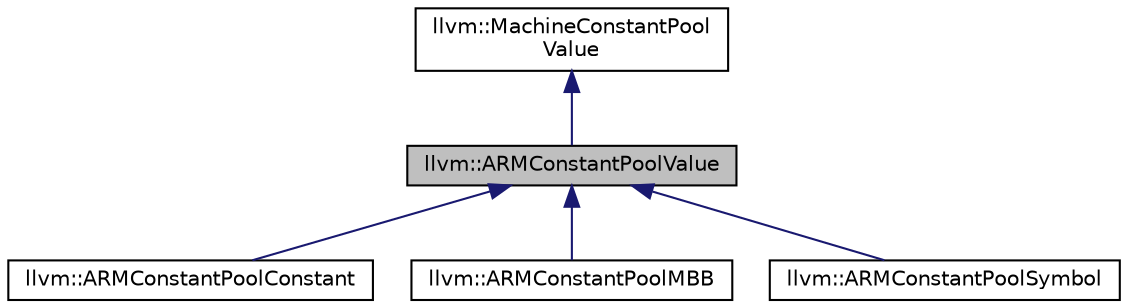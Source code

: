 digraph "llvm::ARMConstantPoolValue"
{
 // LATEX_PDF_SIZE
  bgcolor="transparent";
  edge [fontname="Helvetica",fontsize="10",labelfontname="Helvetica",labelfontsize="10"];
  node [fontname="Helvetica",fontsize="10",shape="box"];
  Node1 [label="llvm::ARMConstantPoolValue",height=0.2,width=0.4,color="black", fillcolor="grey75", style="filled", fontcolor="black",tooltip="ARMConstantPoolValue - ARM specific constantpool value."];
  Node2 -> Node1 [dir="back",color="midnightblue",fontsize="10",style="solid",fontname="Helvetica"];
  Node2 [label="llvm::MachineConstantPool\lValue",height=0.2,width=0.4,color="black",URL="$classllvm_1_1MachineConstantPoolValue.html",tooltip="Abstract base class for all machine specific constantpool value subclasses."];
  Node1 -> Node3 [dir="back",color="midnightblue",fontsize="10",style="solid",fontname="Helvetica"];
  Node3 [label="llvm::ARMConstantPoolConstant",height=0.2,width=0.4,color="black",URL="$classllvm_1_1ARMConstantPoolConstant.html",tooltip="ARMConstantPoolConstant - ARM-specific constant pool values for Constants, Functions,..."];
  Node1 -> Node4 [dir="back",color="midnightblue",fontsize="10",style="solid",fontname="Helvetica"];
  Node4 [label="llvm::ARMConstantPoolMBB",height=0.2,width=0.4,color="black",URL="$classllvm_1_1ARMConstantPoolMBB.html",tooltip="ARMConstantPoolMBB - ARM-specific constantpool value of a machine basic block."];
  Node1 -> Node5 [dir="back",color="midnightblue",fontsize="10",style="solid",fontname="Helvetica"];
  Node5 [label="llvm::ARMConstantPoolSymbol",height=0.2,width=0.4,color="black",URL="$classllvm_1_1ARMConstantPoolSymbol.html",tooltip="ARMConstantPoolSymbol - ARM-specific constantpool values for external symbols."];
}
